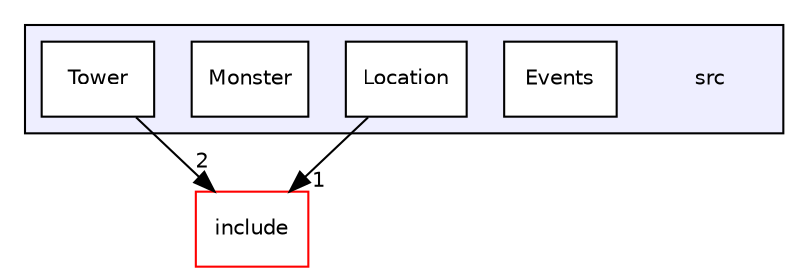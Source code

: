 digraph "/home/ariel/ClionProjects/TowerDefense/src" {
  compound=true
  node [ fontsize="10", fontname="Helvetica"];
  edge [ labelfontsize="10", labelfontname="Helvetica"];
  subgraph clusterdir_68267d1309a1af8e8297ef4c3efbcdba {
    graph [ bgcolor="#eeeeff", pencolor="black", label="" URL="dir_68267d1309a1af8e8297ef4c3efbcdba.html"];
    dir_68267d1309a1af8e8297ef4c3efbcdba [shape=plaintext label="src"];
    dir_1ff81008302cb45769f1dab653ab23f8 [shape=box label="Events" color="black" fillcolor="white" style="filled" URL="dir_1ff81008302cb45769f1dab653ab23f8.html"];
    dir_c98970e3895dafcee35cfda3c712c620 [shape=box label="Location" color="black" fillcolor="white" style="filled" URL="dir_c98970e3895dafcee35cfda3c712c620.html"];
    dir_651656172cb312880052f1b660d93593 [shape=box label="Monster" color="black" fillcolor="white" style="filled" URL="dir_651656172cb312880052f1b660d93593.html"];
    dir_21edea13adeafdf625eaa29407c9c935 [shape=box label="Tower" color="black" fillcolor="white" style="filled" URL="dir_21edea13adeafdf625eaa29407c9c935.html"];
  }
  dir_d44c64559bbebec7f509842c48db8b23 [shape=box label="include" fillcolor="white" style="filled" color="red" URL="dir_d44c64559bbebec7f509842c48db8b23.html"];
  dir_c98970e3895dafcee35cfda3c712c620->dir_d44c64559bbebec7f509842c48db8b23 [headlabel="1", labeldistance=1.5 headhref="dir_000007_000000.html"];
  dir_21edea13adeafdf625eaa29407c9c935->dir_d44c64559bbebec7f509842c48db8b23 [headlabel="2", labeldistance=1.5 headhref="dir_000009_000000.html"];
}
